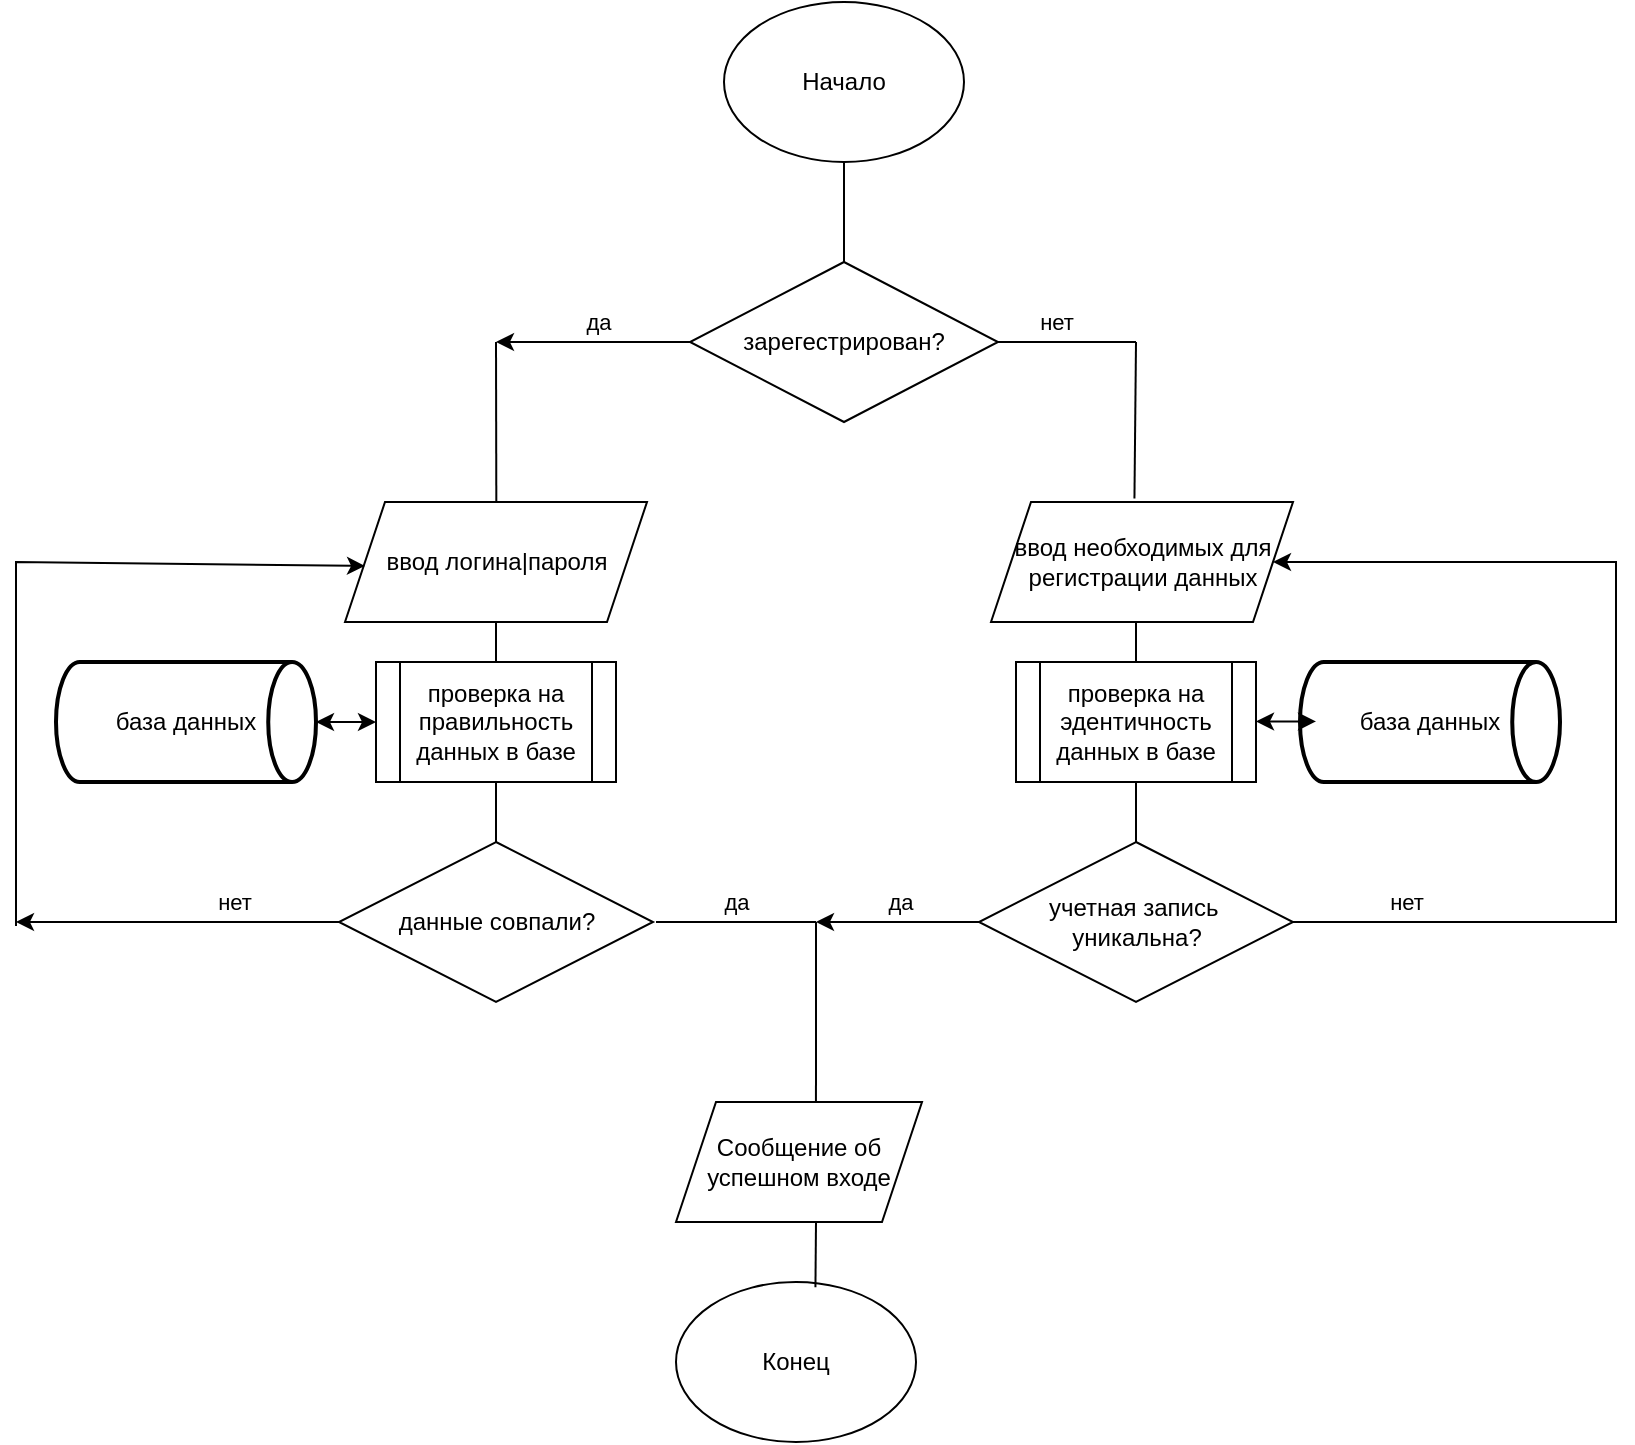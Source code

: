 <mxfile version="24.4.9" type="device">
  <diagram name="Страница — 1" id="LwLbI_fNUmKJeidYLplX">
    <mxGraphModel dx="2895" dy="930" grid="1" gridSize="10" guides="1" tooltips="1" connect="1" arrows="1" fold="1" page="1" pageScale="1" pageWidth="827" pageHeight="1169" math="0" shadow="0">
      <root>
        <mxCell id="0" />
        <mxCell id="1" parent="0" />
        <mxCell id="15ZtKFkhnwcZutHSi21U-1" value="Начало" style="ellipse;whiteSpace=wrap;html=1;" vertex="1" parent="1">
          <mxGeometry x="354" y="50" width="120" height="80" as="geometry" />
        </mxCell>
        <mxCell id="15ZtKFkhnwcZutHSi21U-2" value="" style="endArrow=none;html=1;rounded=0;" edge="1" parent="1">
          <mxGeometry width="50" height="50" relative="1" as="geometry">
            <mxPoint x="414" y="180" as="sourcePoint" />
            <mxPoint x="414" y="130" as="targetPoint" />
          </mxGeometry>
        </mxCell>
        <mxCell id="15ZtKFkhnwcZutHSi21U-3" style="edgeStyle=none;rounded=0;orthogonalLoop=1;jettySize=auto;html=1;" edge="1" parent="1" source="15ZtKFkhnwcZutHSi21U-5">
          <mxGeometry relative="1" as="geometry">
            <mxPoint x="240.0" y="220" as="targetPoint" />
          </mxGeometry>
        </mxCell>
        <mxCell id="15ZtKFkhnwcZutHSi21U-4" value="да" style="edgeLabel;html=1;align=center;verticalAlign=middle;resizable=0;points=[];" vertex="1" connectable="0" parent="15ZtKFkhnwcZutHSi21U-3">
          <mxGeometry x="-0.12" y="1" relative="1" as="geometry">
            <mxPoint x="-4" y="-11" as="offset" />
          </mxGeometry>
        </mxCell>
        <mxCell id="15ZtKFkhnwcZutHSi21U-5" value="зарегестрирован?" style="rhombus;whiteSpace=wrap;html=1;" vertex="1" parent="1">
          <mxGeometry x="337" y="180" width="154" height="80" as="geometry" />
        </mxCell>
        <mxCell id="15ZtKFkhnwcZutHSi21U-6" value="ввод логина|&lt;span style=&quot;background-color: initial;&quot;&gt;пароля&lt;/span&gt;" style="shape=parallelogram;perimeter=parallelogramPerimeter;whiteSpace=wrap;html=1;fixedSize=1;" vertex="1" parent="1">
          <mxGeometry x="164.5" y="300" width="151" height="60" as="geometry" />
        </mxCell>
        <mxCell id="15ZtKFkhnwcZutHSi21U-7" value="проверка на правильность данных в базе" style="shape=process;whiteSpace=wrap;html=1;backgroundOutline=1;strokeColor=default;" vertex="1" parent="1">
          <mxGeometry x="180" y="380" width="120" height="60" as="geometry" />
        </mxCell>
        <mxCell id="15ZtKFkhnwcZutHSi21U-8" value="" style="endArrow=none;html=1;rounded=0;" edge="1" parent="1">
          <mxGeometry width="50" height="50" relative="1" as="geometry">
            <mxPoint x="240.16" y="300" as="sourcePoint" />
            <mxPoint x="240" y="220" as="targetPoint" />
          </mxGeometry>
        </mxCell>
        <mxCell id="15ZtKFkhnwcZutHSi21U-9" value="" style="endArrow=none;html=1;rounded=0;exitX=0.5;exitY=0;exitDx=0;exitDy=0;" edge="1" parent="1" source="15ZtKFkhnwcZutHSi21U-7">
          <mxGeometry width="50" height="50" relative="1" as="geometry">
            <mxPoint x="190" y="410" as="sourcePoint" />
            <mxPoint x="240" y="360" as="targetPoint" />
          </mxGeometry>
        </mxCell>
        <mxCell id="15ZtKFkhnwcZutHSi21U-10" value="база данных" style="strokeWidth=2;html=1;shape=mxgraph.flowchart.direct_data;whiteSpace=wrap;" vertex="1" parent="1">
          <mxGeometry x="20" y="380" width="130" height="60" as="geometry" />
        </mxCell>
        <mxCell id="15ZtKFkhnwcZutHSi21U-11" value="" style="endArrow=classic;startArrow=classic;html=1;rounded=0;entryX=0;entryY=0.5;entryDx=0;entryDy=0;" edge="1" parent="1" target="15ZtKFkhnwcZutHSi21U-7">
          <mxGeometry width="50" height="50" relative="1" as="geometry">
            <mxPoint x="150" y="410" as="sourcePoint" />
            <mxPoint x="200" y="360" as="targetPoint" />
          </mxGeometry>
        </mxCell>
        <mxCell id="15ZtKFkhnwcZutHSi21U-12" style="edgeStyle=none;rounded=0;orthogonalLoop=1;jettySize=auto;html=1;" edge="1" parent="1" source="15ZtKFkhnwcZutHSi21U-14">
          <mxGeometry relative="1" as="geometry">
            <mxPoint y="510" as="targetPoint" />
          </mxGeometry>
        </mxCell>
        <mxCell id="15ZtKFkhnwcZutHSi21U-13" value="нет" style="edgeLabel;html=1;align=center;verticalAlign=middle;resizable=0;points=[];" vertex="1" connectable="0" parent="15ZtKFkhnwcZutHSi21U-12">
          <mxGeometry x="-0.494" y="-3" relative="1" as="geometry">
            <mxPoint x="-12" y="-7" as="offset" />
          </mxGeometry>
        </mxCell>
        <mxCell id="15ZtKFkhnwcZutHSi21U-14" value="данные совпали?" style="rhombus;whiteSpace=wrap;html=1;" vertex="1" parent="1">
          <mxGeometry x="161.5" y="470" width="157" height="80" as="geometry" />
        </mxCell>
        <mxCell id="15ZtKFkhnwcZutHSi21U-15" value="" style="endArrow=none;html=1;rounded=0;entryX=0.5;entryY=1;entryDx=0;entryDy=0;exitX=0.5;exitY=0;exitDx=0;exitDy=0;" edge="1" parent="1" source="15ZtKFkhnwcZutHSi21U-14" target="15ZtKFkhnwcZutHSi21U-7">
          <mxGeometry width="50" height="50" relative="1" as="geometry">
            <mxPoint x="240" y="467" as="sourcePoint" />
            <mxPoint x="290" y="410" as="targetPoint" />
          </mxGeometry>
        </mxCell>
        <mxCell id="15ZtKFkhnwcZutHSi21U-16" value="" style="endArrow=classic;html=1;rounded=0;entryX=0;entryY=0.5;entryDx=0;entryDy=0;" edge="1" parent="1">
          <mxGeometry width="50" height="50" relative="1" as="geometry">
            <mxPoint y="512" as="sourcePoint" />
            <mxPoint x="174.5" y="332" as="targetPoint" />
            <Array as="points">
              <mxPoint y="330" />
            </Array>
          </mxGeometry>
        </mxCell>
        <mxCell id="15ZtKFkhnwcZutHSi21U-17" value="Сообщение об успешном входе" style="shape=parallelogram;perimeter=parallelogramPerimeter;whiteSpace=wrap;html=1;fixedSize=1;" vertex="1" parent="1">
          <mxGeometry x="330" y="600" width="123" height="60" as="geometry" />
        </mxCell>
        <mxCell id="15ZtKFkhnwcZutHSi21U-18" value="" style="endArrow=none;html=1;rounded=0;" edge="1" parent="1">
          <mxGeometry width="50" height="50" relative="1" as="geometry">
            <mxPoint x="320" y="510" as="sourcePoint" />
            <mxPoint x="400" y="510" as="targetPoint" />
          </mxGeometry>
        </mxCell>
        <mxCell id="15ZtKFkhnwcZutHSi21U-19" value="да" style="edgeLabel;html=1;align=center;verticalAlign=middle;resizable=0;points=[];" vertex="1" connectable="0" parent="15ZtKFkhnwcZutHSi21U-18">
          <mxGeometry x="-0.173" y="2" relative="1" as="geometry">
            <mxPoint x="7" y="-8" as="offset" />
          </mxGeometry>
        </mxCell>
        <mxCell id="15ZtKFkhnwcZutHSi21U-20" value="" style="endArrow=none;html=1;rounded=0;exitX=0.569;exitY=0;exitDx=0;exitDy=0;exitPerimeter=0;" edge="1" parent="1" source="15ZtKFkhnwcZutHSi21U-17">
          <mxGeometry width="50" height="50" relative="1" as="geometry">
            <mxPoint x="350" y="560" as="sourcePoint" />
            <mxPoint x="400" y="510" as="targetPoint" />
          </mxGeometry>
        </mxCell>
        <mxCell id="15ZtKFkhnwcZutHSi21U-21" value="ввод необходимых для регистрации данных" style="shape=parallelogram;perimeter=parallelogramPerimeter;whiteSpace=wrap;html=1;fixedSize=1;strokeColor=default;" vertex="1" parent="1">
          <mxGeometry x="487.5" y="300" width="151" height="60" as="geometry" />
        </mxCell>
        <mxCell id="15ZtKFkhnwcZutHSi21U-22" value="" style="endArrow=none;html=1;rounded=0;" edge="1" parent="1">
          <mxGeometry width="50" height="50" relative="1" as="geometry">
            <mxPoint x="490" y="220" as="sourcePoint" />
            <mxPoint x="560" y="220" as="targetPoint" />
          </mxGeometry>
        </mxCell>
        <mxCell id="15ZtKFkhnwcZutHSi21U-23" value="нет" style="edgeLabel;html=1;align=center;verticalAlign=middle;resizable=0;points=[];" vertex="1" connectable="0" parent="15ZtKFkhnwcZutHSi21U-22">
          <mxGeometry x="-0.368" relative="1" as="geometry">
            <mxPoint x="8" y="-10" as="offset" />
          </mxGeometry>
        </mxCell>
        <mxCell id="15ZtKFkhnwcZutHSi21U-24" value="" style="endArrow=none;html=1;rounded=0;exitX=0.475;exitY=-0.029;exitDx=0;exitDy=0;exitPerimeter=0;" edge="1" parent="1" source="15ZtKFkhnwcZutHSi21U-21">
          <mxGeometry width="50" height="50" relative="1" as="geometry">
            <mxPoint x="550" y="298" as="sourcePoint" />
            <mxPoint x="560" y="220" as="targetPoint" />
          </mxGeometry>
        </mxCell>
        <mxCell id="15ZtKFkhnwcZutHSi21U-25" value="проверка на эдентичность данных в базе" style="shape=process;whiteSpace=wrap;html=1;backgroundOutline=1;strokeColor=default;" vertex="1" parent="1">
          <mxGeometry x="500" y="380" width="120" height="60" as="geometry" />
        </mxCell>
        <mxCell id="15ZtKFkhnwcZutHSi21U-26" value="" style="endArrow=none;html=1;rounded=0;exitX=0.5;exitY=0;exitDx=0;exitDy=0;" edge="1" parent="1">
          <mxGeometry width="50" height="50" relative="1" as="geometry">
            <mxPoint x="560" y="380" as="sourcePoint" />
            <mxPoint x="560" y="360" as="targetPoint" />
          </mxGeometry>
        </mxCell>
        <mxCell id="15ZtKFkhnwcZutHSi21U-27" value="база данных" style="strokeWidth=2;html=1;shape=mxgraph.flowchart.direct_data;whiteSpace=wrap;strokeColor=default;" vertex="1" parent="1">
          <mxGeometry x="642" y="380" width="130" height="60" as="geometry" />
        </mxCell>
        <mxCell id="15ZtKFkhnwcZutHSi21U-28" value="" style="endArrow=classic;startArrow=classic;html=1;rounded=0;entryX=0;entryY=0.5;entryDx=0;entryDy=0;strokeColor=default;" edge="1" parent="1">
          <mxGeometry width="50" height="50" relative="1" as="geometry">
            <mxPoint x="620" y="409.71" as="sourcePoint" />
            <mxPoint x="650" y="409.71" as="targetPoint" />
          </mxGeometry>
        </mxCell>
        <mxCell id="15ZtKFkhnwcZutHSi21U-29" style="edgeStyle=none;rounded=0;orthogonalLoop=1;jettySize=auto;html=1;entryX=1;entryY=0.5;entryDx=0;entryDy=0;" edge="1" parent="1" source="15ZtKFkhnwcZutHSi21U-33" target="15ZtKFkhnwcZutHSi21U-21">
          <mxGeometry relative="1" as="geometry">
            <Array as="points">
              <mxPoint x="800" y="510" />
              <mxPoint x="800" y="330" />
            </Array>
          </mxGeometry>
        </mxCell>
        <mxCell id="15ZtKFkhnwcZutHSi21U-30" value="нет" style="edgeLabel;html=1;align=center;verticalAlign=middle;resizable=0;points=[];" vertex="1" connectable="0" parent="15ZtKFkhnwcZutHSi21U-29">
          <mxGeometry x="-0.782" y="-2" relative="1" as="geometry">
            <mxPoint y="-12" as="offset" />
          </mxGeometry>
        </mxCell>
        <mxCell id="15ZtKFkhnwcZutHSi21U-31" style="edgeStyle=none;rounded=0;orthogonalLoop=1;jettySize=auto;html=1;" edge="1" parent="1" source="15ZtKFkhnwcZutHSi21U-33">
          <mxGeometry relative="1" as="geometry">
            <mxPoint x="400" y="510" as="targetPoint" />
          </mxGeometry>
        </mxCell>
        <mxCell id="15ZtKFkhnwcZutHSi21U-32" value="да" style="edgeLabel;html=1;align=center;verticalAlign=middle;resizable=0;points=[];" vertex="1" connectable="0" parent="15ZtKFkhnwcZutHSi21U-31">
          <mxGeometry x="-0.019" y="-1" relative="1" as="geometry">
            <mxPoint y="-9" as="offset" />
          </mxGeometry>
        </mxCell>
        <mxCell id="15ZtKFkhnwcZutHSi21U-33" value="учетная запись&amp;nbsp;&lt;div&gt;уникальна?&lt;/div&gt;" style="rhombus;whiteSpace=wrap;html=1;" vertex="1" parent="1">
          <mxGeometry x="481.5" y="470" width="157" height="80" as="geometry" />
        </mxCell>
        <mxCell id="15ZtKFkhnwcZutHSi21U-34" value="" style="endArrow=none;html=1;rounded=0;entryX=0.5;entryY=1;entryDx=0;entryDy=0;exitX=0.5;exitY=0;exitDx=0;exitDy=0;" edge="1" parent="1">
          <mxGeometry width="50" height="50" relative="1" as="geometry">
            <mxPoint x="560" y="470" as="sourcePoint" />
            <mxPoint x="560" y="440" as="targetPoint" />
          </mxGeometry>
        </mxCell>
        <mxCell id="15ZtKFkhnwcZutHSi21U-35" value="Конец" style="ellipse;whiteSpace=wrap;html=1;" vertex="1" parent="1">
          <mxGeometry x="330" y="690" width="120" height="80" as="geometry" />
        </mxCell>
        <mxCell id="15ZtKFkhnwcZutHSi21U-36" value="" style="endArrow=none;html=1;rounded=0;exitX=0.581;exitY=0.033;exitDx=0;exitDy=0;exitPerimeter=0;" edge="1" parent="1" source="15ZtKFkhnwcZutHSi21U-35">
          <mxGeometry width="50" height="50" relative="1" as="geometry">
            <mxPoint x="350" y="710" as="sourcePoint" />
            <mxPoint x="400" y="660" as="targetPoint" />
          </mxGeometry>
        </mxCell>
      </root>
    </mxGraphModel>
  </diagram>
</mxfile>
